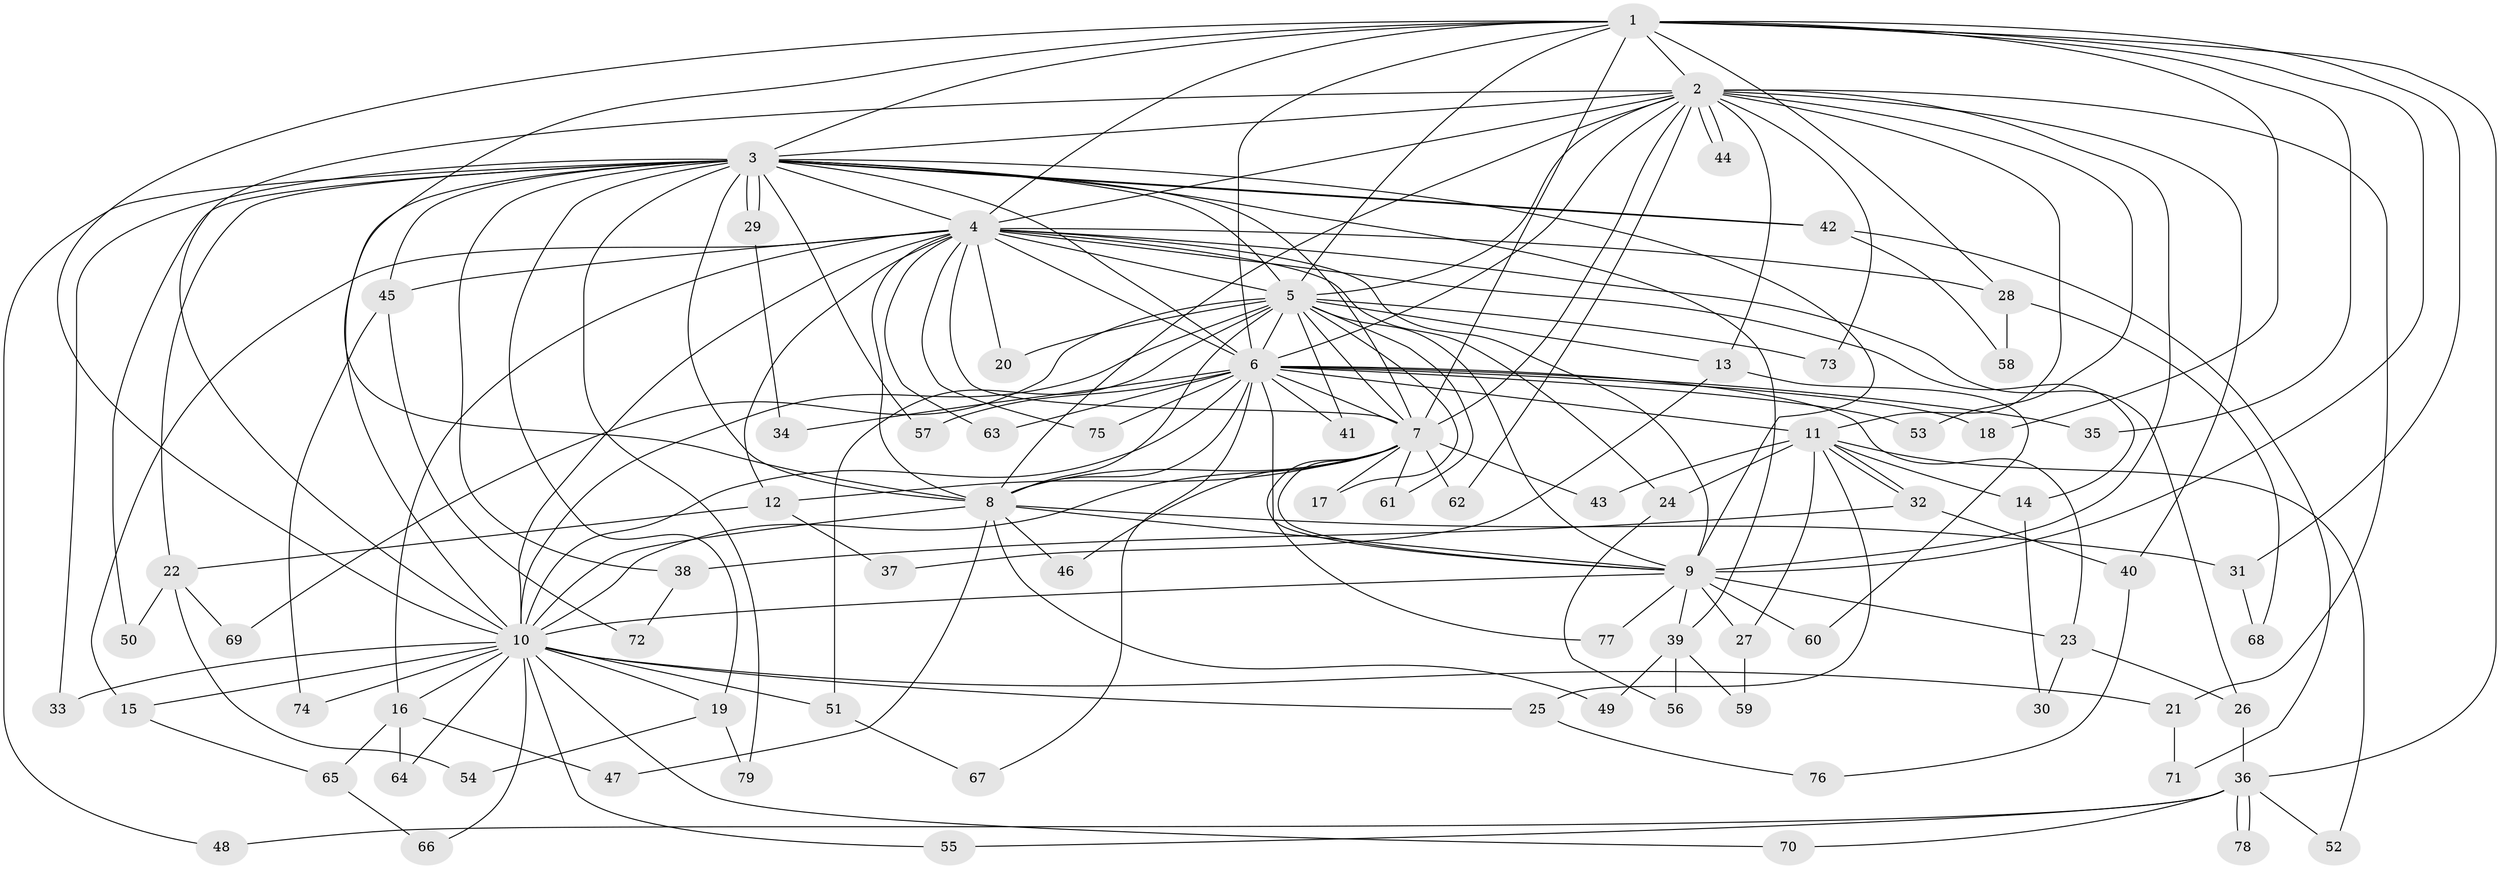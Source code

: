 // coarse degree distribution, {5: 0.125, 13: 0.041666666666666664, 9: 0.125, 7: 0.041666666666666664, 3: 0.16666666666666666, 4: 0.125, 2: 0.125, 12: 0.041666666666666664, 6: 0.041666666666666664, 11: 0.041666666666666664, 1: 0.08333333333333333, 15: 0.041666666666666664}
// Generated by graph-tools (version 1.1) at 2025/36/03/04/25 23:36:21]
// undirected, 79 vertices, 183 edges
graph export_dot {
  node [color=gray90,style=filled];
  1;
  2;
  3;
  4;
  5;
  6;
  7;
  8;
  9;
  10;
  11;
  12;
  13;
  14;
  15;
  16;
  17;
  18;
  19;
  20;
  21;
  22;
  23;
  24;
  25;
  26;
  27;
  28;
  29;
  30;
  31;
  32;
  33;
  34;
  35;
  36;
  37;
  38;
  39;
  40;
  41;
  42;
  43;
  44;
  45;
  46;
  47;
  48;
  49;
  50;
  51;
  52;
  53;
  54;
  55;
  56;
  57;
  58;
  59;
  60;
  61;
  62;
  63;
  64;
  65;
  66;
  67;
  68;
  69;
  70;
  71;
  72;
  73;
  74;
  75;
  76;
  77;
  78;
  79;
  1 -- 2;
  1 -- 3;
  1 -- 4;
  1 -- 5;
  1 -- 6;
  1 -- 7;
  1 -- 8;
  1 -- 9;
  1 -- 10;
  1 -- 18;
  1 -- 28;
  1 -- 31;
  1 -- 35;
  1 -- 36;
  2 -- 3;
  2 -- 4;
  2 -- 5;
  2 -- 6;
  2 -- 7;
  2 -- 8;
  2 -- 9;
  2 -- 10;
  2 -- 11;
  2 -- 13;
  2 -- 21;
  2 -- 40;
  2 -- 44;
  2 -- 44;
  2 -- 53;
  2 -- 62;
  2 -- 73;
  3 -- 4;
  3 -- 5;
  3 -- 6;
  3 -- 7;
  3 -- 8;
  3 -- 9;
  3 -- 10;
  3 -- 19;
  3 -- 22;
  3 -- 29;
  3 -- 29;
  3 -- 33;
  3 -- 38;
  3 -- 39;
  3 -- 42;
  3 -- 42;
  3 -- 45;
  3 -- 48;
  3 -- 50;
  3 -- 57;
  3 -- 79;
  4 -- 5;
  4 -- 6;
  4 -- 7;
  4 -- 8;
  4 -- 9;
  4 -- 10;
  4 -- 12;
  4 -- 14;
  4 -- 15;
  4 -- 16;
  4 -- 20;
  4 -- 24;
  4 -- 26;
  4 -- 28;
  4 -- 45;
  4 -- 63;
  4 -- 75;
  5 -- 6;
  5 -- 7;
  5 -- 8;
  5 -- 9;
  5 -- 10;
  5 -- 13;
  5 -- 17;
  5 -- 20;
  5 -- 41;
  5 -- 51;
  5 -- 61;
  5 -- 69;
  5 -- 73;
  6 -- 7;
  6 -- 8;
  6 -- 9;
  6 -- 10;
  6 -- 11;
  6 -- 18;
  6 -- 23;
  6 -- 34;
  6 -- 35;
  6 -- 41;
  6 -- 53;
  6 -- 57;
  6 -- 63;
  6 -- 67;
  6 -- 75;
  7 -- 8;
  7 -- 9;
  7 -- 10;
  7 -- 12;
  7 -- 17;
  7 -- 43;
  7 -- 46;
  7 -- 61;
  7 -- 62;
  7 -- 77;
  8 -- 9;
  8 -- 10;
  8 -- 31;
  8 -- 46;
  8 -- 47;
  8 -- 49;
  9 -- 10;
  9 -- 23;
  9 -- 27;
  9 -- 39;
  9 -- 60;
  9 -- 77;
  10 -- 15;
  10 -- 16;
  10 -- 19;
  10 -- 21;
  10 -- 25;
  10 -- 33;
  10 -- 51;
  10 -- 55;
  10 -- 64;
  10 -- 66;
  10 -- 70;
  10 -- 74;
  11 -- 14;
  11 -- 24;
  11 -- 25;
  11 -- 27;
  11 -- 32;
  11 -- 32;
  11 -- 43;
  11 -- 52;
  12 -- 22;
  12 -- 37;
  13 -- 37;
  13 -- 60;
  14 -- 30;
  15 -- 65;
  16 -- 47;
  16 -- 64;
  16 -- 65;
  19 -- 54;
  19 -- 79;
  21 -- 71;
  22 -- 50;
  22 -- 54;
  22 -- 69;
  23 -- 26;
  23 -- 30;
  24 -- 56;
  25 -- 76;
  26 -- 36;
  27 -- 59;
  28 -- 58;
  28 -- 68;
  29 -- 34;
  31 -- 68;
  32 -- 38;
  32 -- 40;
  36 -- 48;
  36 -- 52;
  36 -- 55;
  36 -- 70;
  36 -- 78;
  36 -- 78;
  38 -- 72;
  39 -- 49;
  39 -- 56;
  39 -- 59;
  40 -- 76;
  42 -- 58;
  42 -- 71;
  45 -- 72;
  45 -- 74;
  51 -- 67;
  65 -- 66;
}
